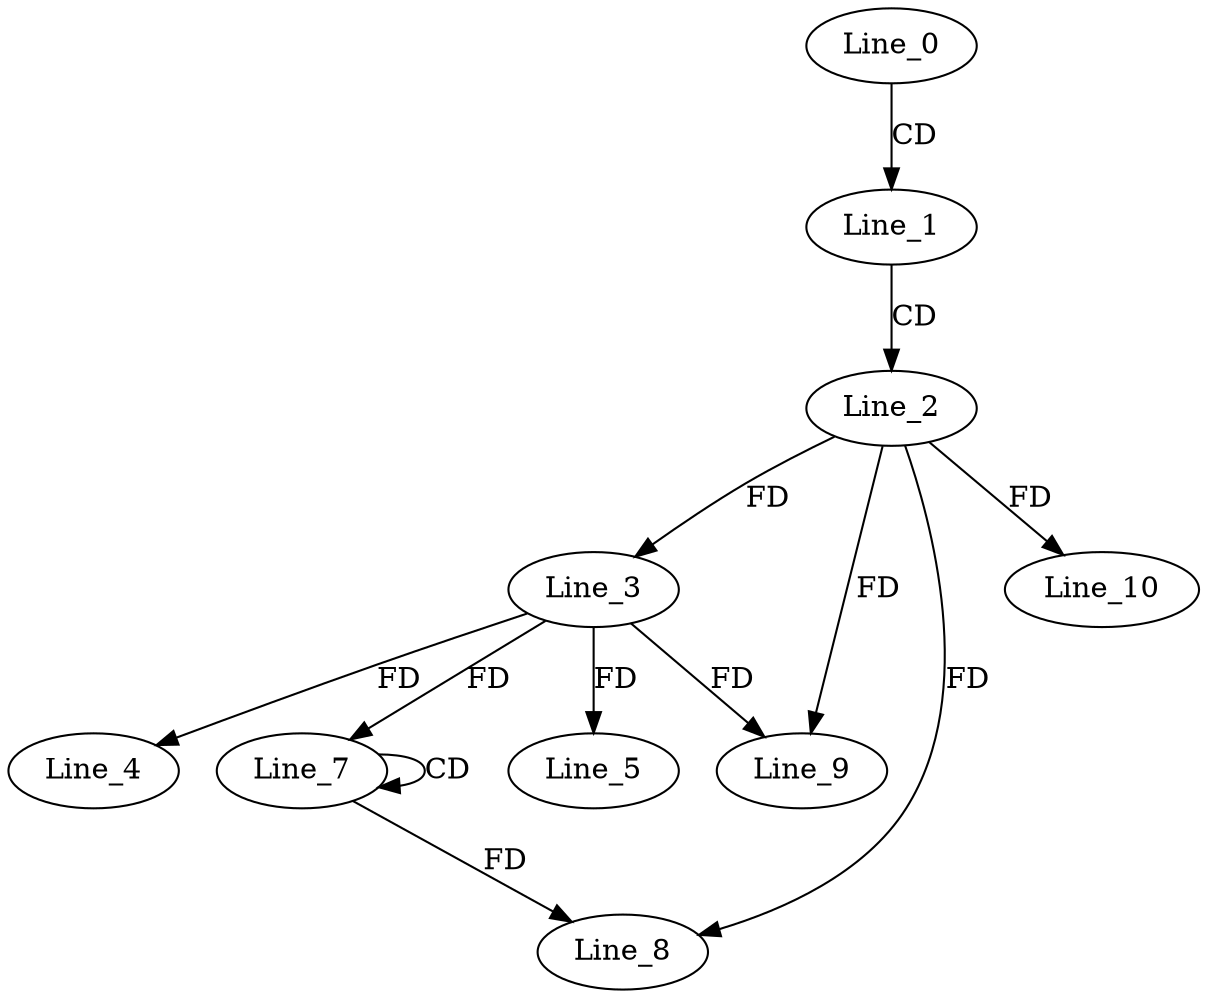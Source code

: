 digraph G {
  Line_0;
  Line_1;
  Line_2;
  Line_3;
  Line_3;
  Line_4;
  Line_5;
  Line_7;
  Line_7;
  Line_7;
  Line_7;
  Line_8;
  Line_9;
  Line_9;
  Line_10;
  Line_0 -> Line_1 [ label="CD" ];
  Line_1 -> Line_2 [ label="CD" ];
  Line_2 -> Line_3 [ label="FD" ];
  Line_3 -> Line_4 [ label="FD" ];
  Line_3 -> Line_5 [ label="FD" ];
  Line_7 -> Line_7 [ label="CD" ];
  Line_3 -> Line_7 [ label="FD" ];
  Line_2 -> Line_8 [ label="FD" ];
  Line_7 -> Line_8 [ label="FD" ];
  Line_2 -> Line_9 [ label="FD" ];
  Line_3 -> Line_9 [ label="FD" ];
  Line_2 -> Line_10 [ label="FD" ];
}
